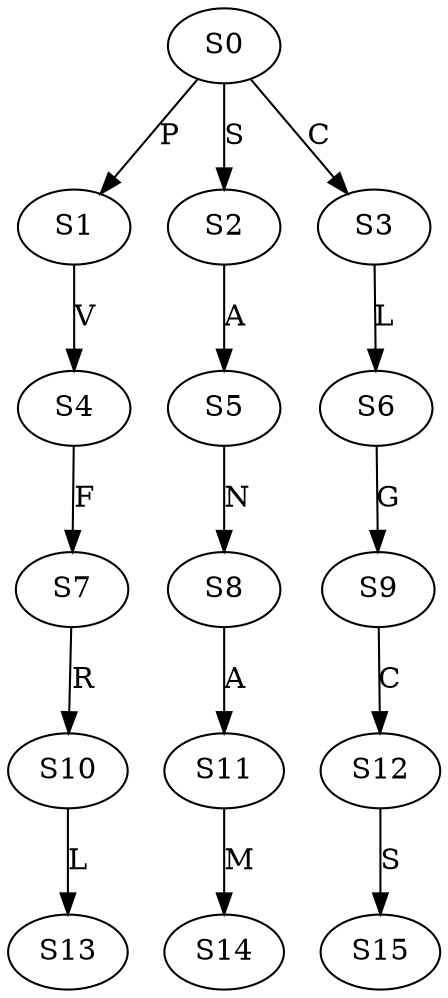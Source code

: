 strict digraph  {
	S0 -> S1 [ label = P ];
	S0 -> S2 [ label = S ];
	S0 -> S3 [ label = C ];
	S1 -> S4 [ label = V ];
	S2 -> S5 [ label = A ];
	S3 -> S6 [ label = L ];
	S4 -> S7 [ label = F ];
	S5 -> S8 [ label = N ];
	S6 -> S9 [ label = G ];
	S7 -> S10 [ label = R ];
	S8 -> S11 [ label = A ];
	S9 -> S12 [ label = C ];
	S10 -> S13 [ label = L ];
	S11 -> S14 [ label = M ];
	S12 -> S15 [ label = S ];
}
